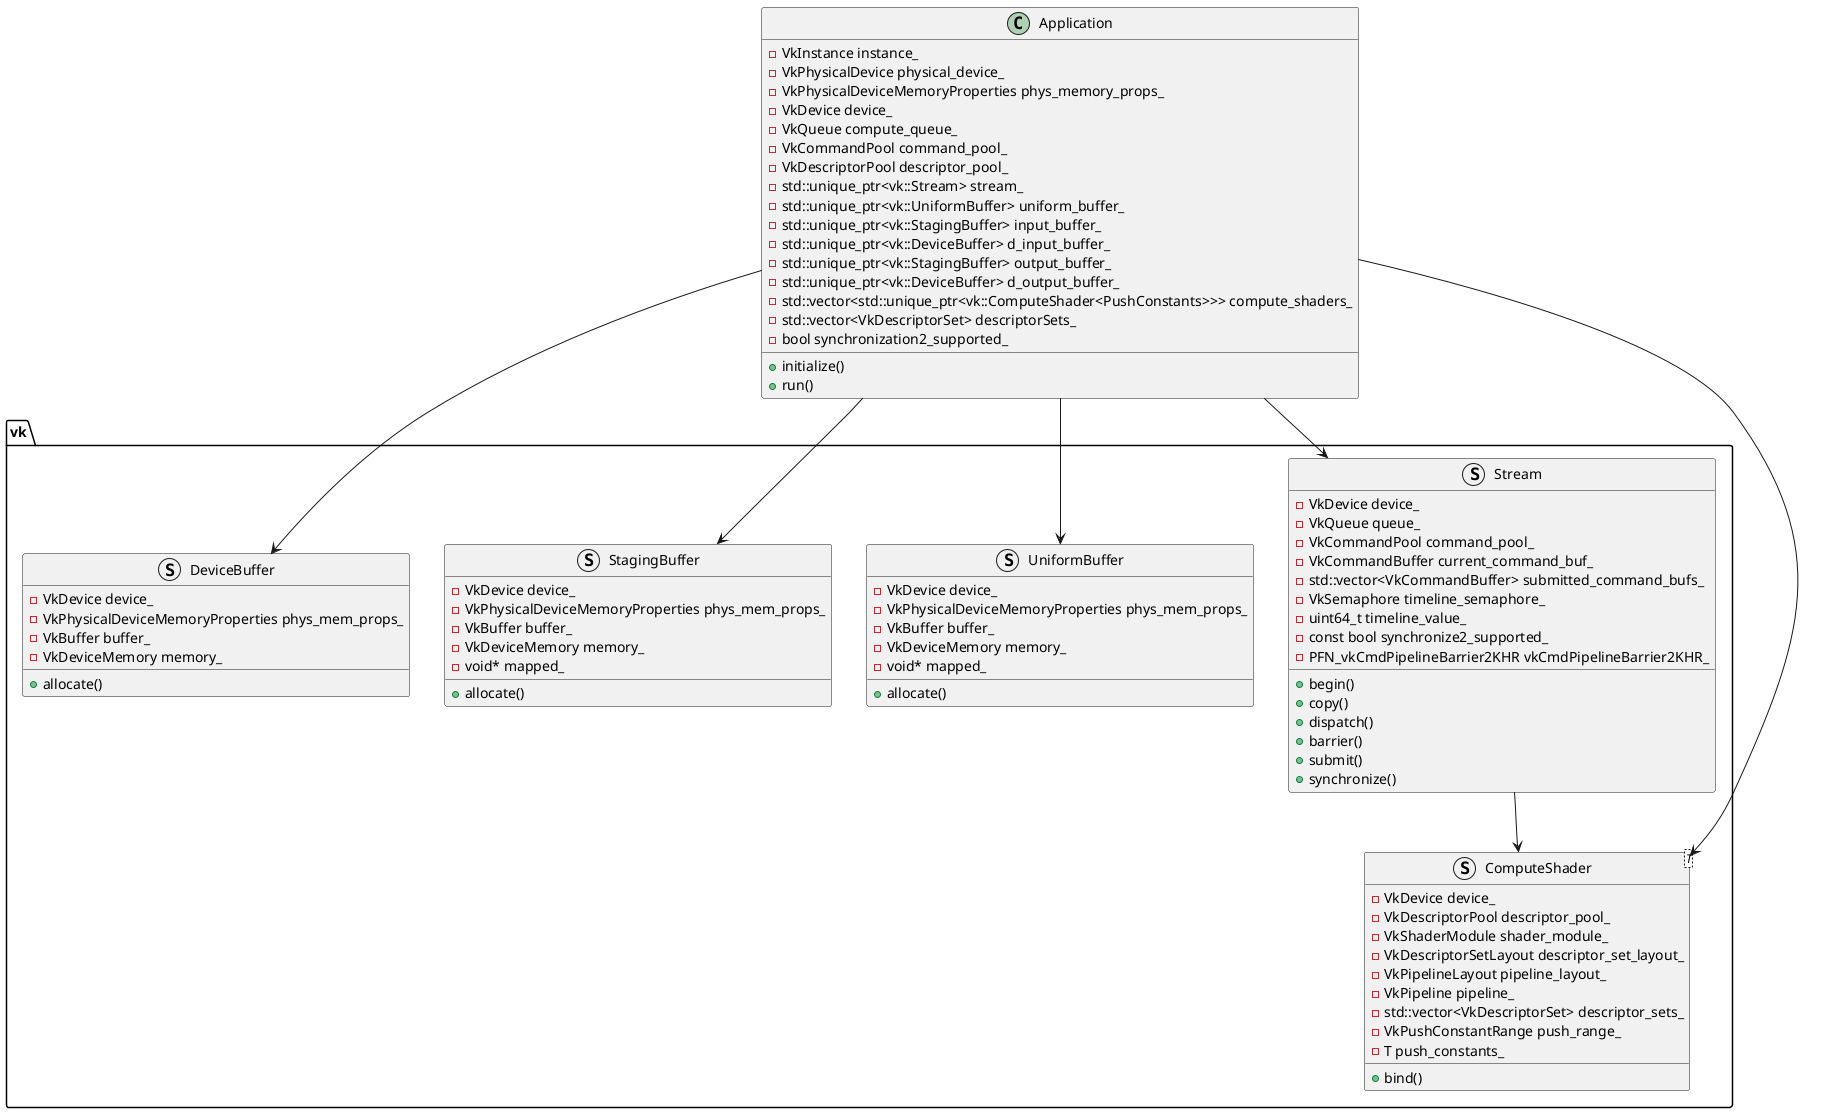 @startuml
set namespaceSeparator ::

class Application {
  - VkInstance instance_
  - VkPhysicalDevice physical_device_
  - VkPhysicalDeviceMemoryProperties phys_memory_props_
  - VkDevice device_
  - VkQueue compute_queue_
  - VkCommandPool command_pool_
  - VkDescriptorPool descriptor_pool_
  - std::unique_ptr<vk::Stream> stream_
  - std::unique_ptr<vk::UniformBuffer> uniform_buffer_
  - std::unique_ptr<vk::StagingBuffer> input_buffer_
  - std::unique_ptr<vk::DeviceBuffer> d_input_buffer_
  - std::unique_ptr<vk::StagingBuffer> output_buffer_
  - std::unique_ptr<vk::DeviceBuffer> d_output_buffer_
  - std::vector<std::unique_ptr<vk::ComputeShader<PushConstants>>> compute_shaders_
  - std::vector<VkDescriptorSet> descriptorSets_
  - bool synchronization2_supported_
  + initialize()
  + run()
}

struct vk::Stream {
  - VkDevice device_
  - VkQueue queue_
  - VkCommandPool command_pool_
  - VkCommandBuffer current_command_buf_
  - std::vector<VkCommandBuffer> submitted_command_bufs_
  - VkSemaphore timeline_semaphore_
  - uint64_t timeline_value_
  - const bool synchronize2_supported_
  - PFN_vkCmdPipelineBarrier2KHR vkCmdPipelineBarrier2KHR_
  + begin()
  + copy()
  + dispatch()
  + barrier()
  + submit()
  + synchronize()
}

struct vk::ComputeShader<T> {
  - VkDevice device_
  - VkDescriptorPool descriptor_pool_
  - VkShaderModule shader_module_
  - VkDescriptorSetLayout descriptor_set_layout_
  - VkPipelineLayout pipeline_layout_
  - VkPipeline pipeline_
  - std::vector<VkDescriptorSet> descriptor_sets_
  - VkPushConstantRange push_range_
  - T push_constants_
  + bind()
}

struct vk::UniformBuffer {
  - VkDevice device_
  - VkPhysicalDeviceMemoryProperties phys_mem_props_
  - VkBuffer buffer_
  - VkDeviceMemory memory_
  - void* mapped_
  + allocate()
}

struct vk::StagingBuffer {
  - VkDevice device_
  - VkPhysicalDeviceMemoryProperties phys_mem_props_
  - VkBuffer buffer_
  - VkDeviceMemory memory_
  - void* mapped_
  + allocate()
}

struct vk::DeviceBuffer {
  - VkDevice device_
  - VkPhysicalDeviceMemoryProperties phys_mem_props_
  - VkBuffer buffer_
  - VkDeviceMemory memory_
  + allocate()
}

Application --> vk::Stream
Application --> vk::ComputeShader
Application --> vk::UniformBuffer
Application --> vk::StagingBuffer
Application --> vk::DeviceBuffer
vk::Stream --> vk::ComputeShader
@enduml
